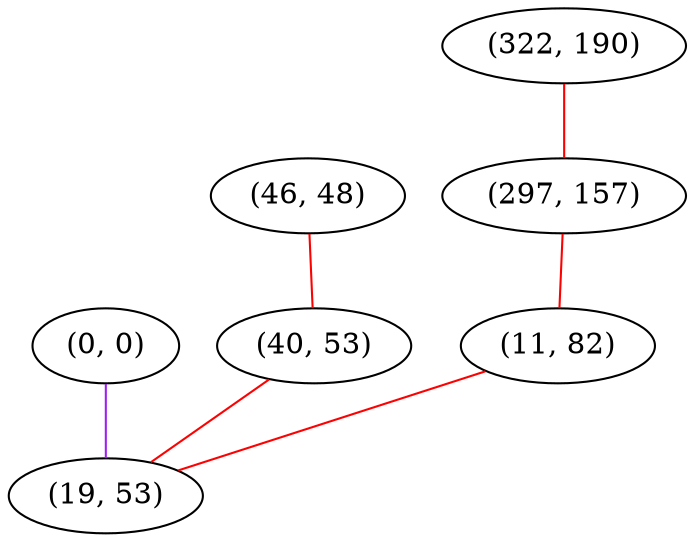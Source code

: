 graph "" {
"(0, 0)";
"(46, 48)";
"(322, 190)";
"(40, 53)";
"(297, 157)";
"(11, 82)";
"(19, 53)";
"(0, 0)" -- "(19, 53)"  [color=purple, key=0, weight=4];
"(46, 48)" -- "(40, 53)"  [color=red, key=0, weight=1];
"(322, 190)" -- "(297, 157)"  [color=red, key=0, weight=1];
"(40, 53)" -- "(19, 53)"  [color=red, key=0, weight=1];
"(297, 157)" -- "(11, 82)"  [color=red, key=0, weight=1];
"(11, 82)" -- "(19, 53)"  [color=red, key=0, weight=1];
}
